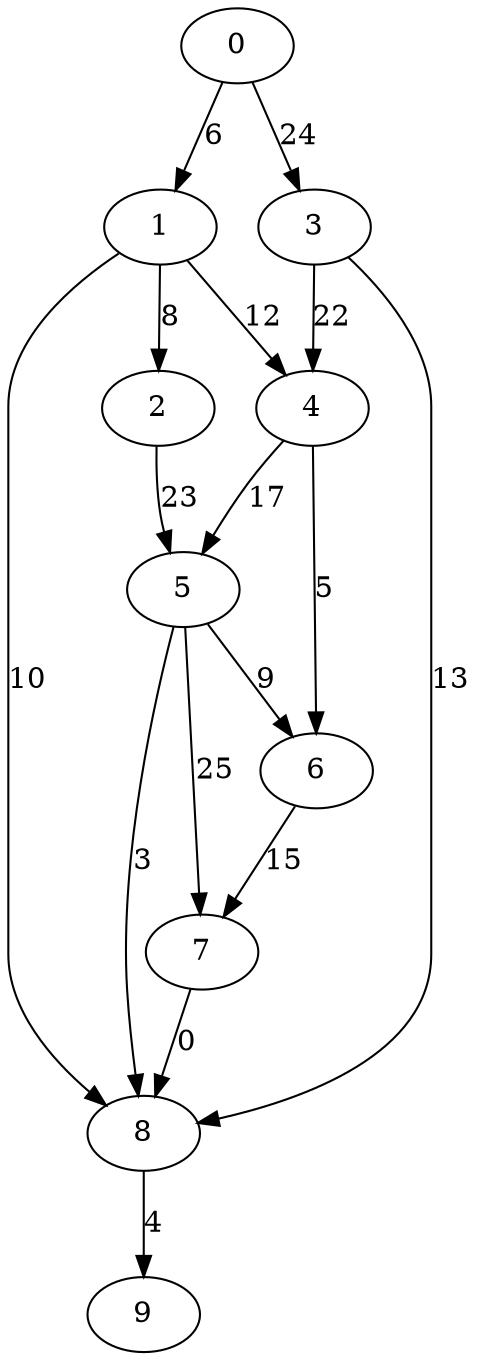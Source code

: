 digraph data5 {
0 -> 1 [ label = 6 ];
0 -> 3 [ label = 24 ];
1 -> 2 [ label = 8 ];
1 -> 4 [ label = 12 ];
1 -> 8 [ label = 10 ];
2 -> 5 [ label = 23 ];
3 -> 4 [ label = 22 ];
3 -> 8 [ label = 13 ];
4 -> 5 [ label = 17 ];
4 -> 6 [ label = 5 ];
5 -> 6 [ label = 9 ];
5 -> 7 [ label = 25 ];
5 -> 8 [ label = 3 ];
6 -> 7 [ label = 15 ];
7 -> 8 [ label = 0 ];
8 -> 9 [ label = 4 ];
 }

